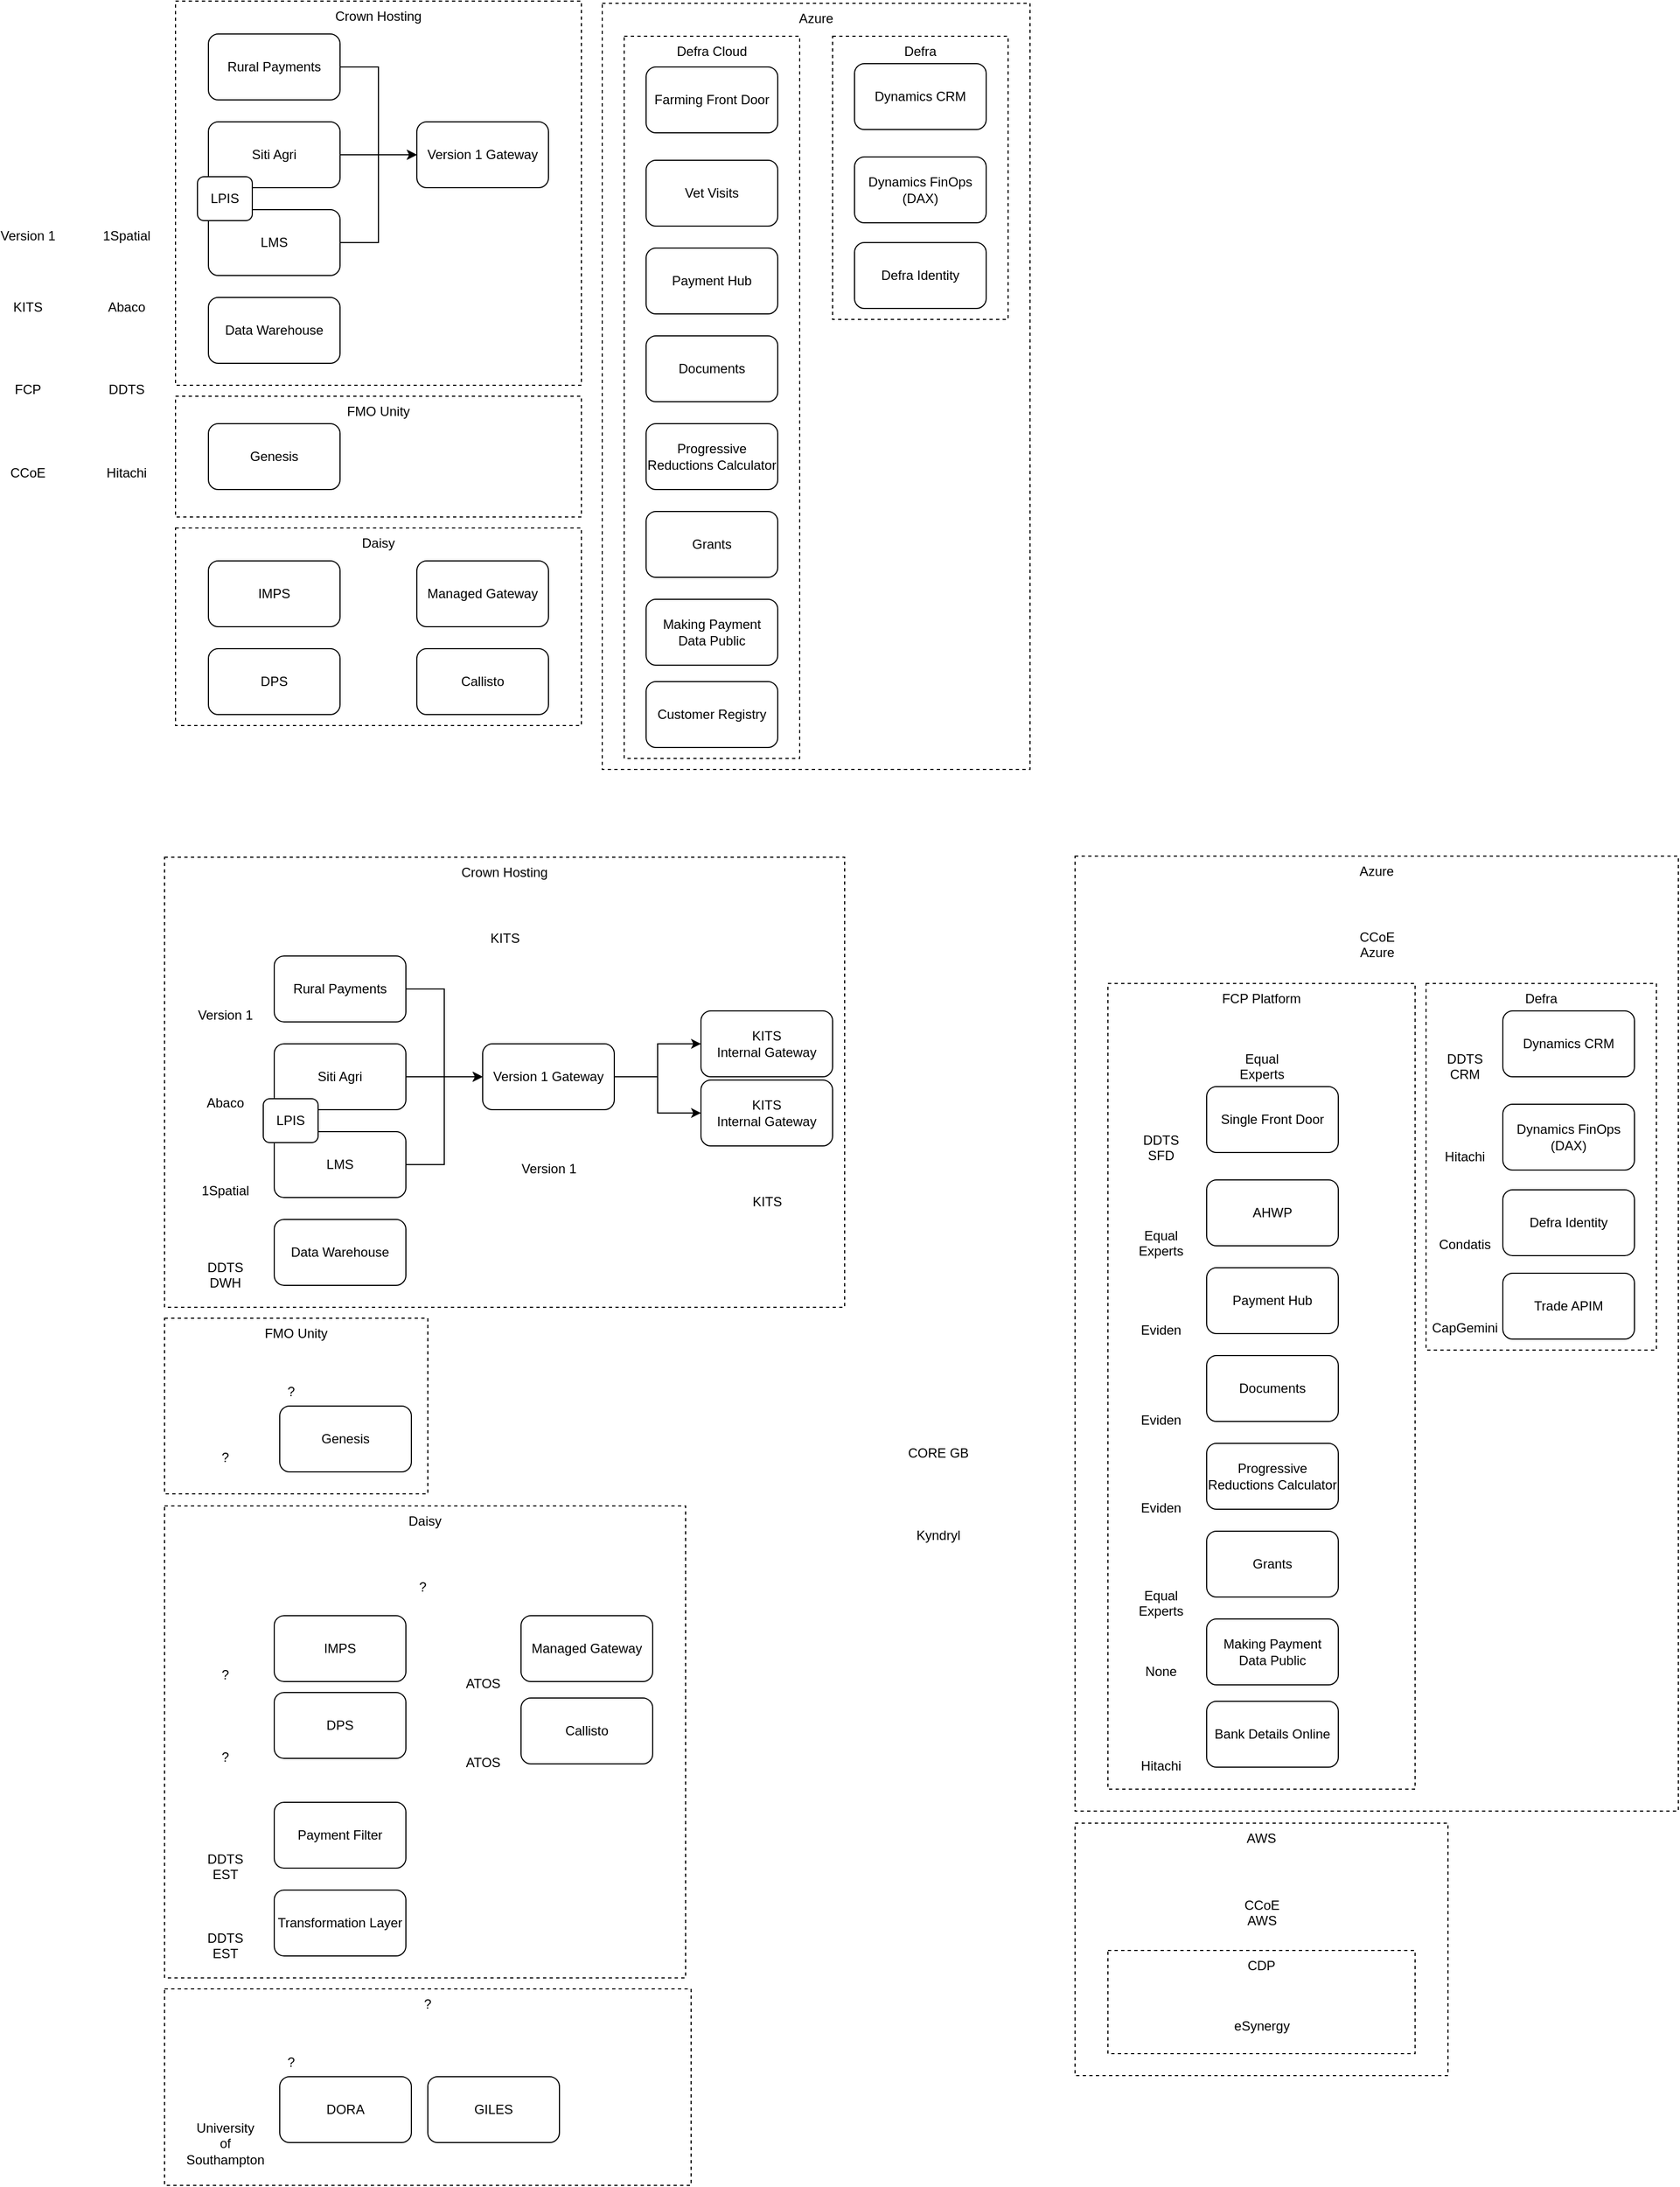 <mxfile version="25.0.3">
  <diagram name="Page-1" id="DJably2wuHrD-RC-VbBC">
    <mxGraphModel dx="2916" dy="1143" grid="1" gridSize="10" guides="1" tooltips="1" connect="1" arrows="1" fold="1" page="1" pageScale="1" pageWidth="850" pageHeight="1100" math="0" shadow="0">
      <root>
        <mxCell id="0" />
        <mxCell id="1" parent="0" />
        <mxCell id="DiMd7wmb8hvg-6CgAYnp-31" value="Azure" style="rounded=0;whiteSpace=wrap;html=1;dashed=1;verticalAlign=top;" parent="1" vertex="1">
          <mxGeometry x="479" y="52" width="390" height="698" as="geometry" />
        </mxCell>
        <mxCell id="DiMd7wmb8hvg-6CgAYnp-33" value="Defra" style="rounded=0;whiteSpace=wrap;html=1;dashed=1;verticalAlign=top;" parent="1" vertex="1">
          <mxGeometry x="689" y="82" width="160" height="258" as="geometry" />
        </mxCell>
        <mxCell id="DiMd7wmb8hvg-6CgAYnp-32" value="Defra Cloud" style="rounded=0;whiteSpace=wrap;html=1;dashed=1;verticalAlign=top;" parent="1" vertex="1">
          <mxGeometry x="499" y="82" width="160" height="658" as="geometry" />
        </mxCell>
        <mxCell id="DiMd7wmb8hvg-6CgAYnp-17" value="Daisy" style="rounded=0;whiteSpace=wrap;html=1;dashed=1;verticalAlign=top;" parent="1" vertex="1">
          <mxGeometry x="90" y="530" width="370" height="180" as="geometry" />
        </mxCell>
        <mxCell id="DiMd7wmb8hvg-6CgAYnp-11" value="Crown Hosting" style="rounded=0;whiteSpace=wrap;html=1;dashed=1;verticalAlign=top;" parent="1" vertex="1">
          <mxGeometry x="90" y="50" width="370" height="350" as="geometry" />
        </mxCell>
        <mxCell id="DiMd7wmb8hvg-6CgAYnp-13" style="edgeStyle=orthogonalEdgeStyle;rounded=0;orthogonalLoop=1;jettySize=auto;html=1;entryX=0;entryY=0.5;entryDx=0;entryDy=0;" parent="1" source="DiMd7wmb8hvg-6CgAYnp-1" target="DiMd7wmb8hvg-6CgAYnp-6" edge="1">
          <mxGeometry relative="1" as="geometry" />
        </mxCell>
        <mxCell id="DiMd7wmb8hvg-6CgAYnp-1" value="Rural Payments" style="rounded=1;whiteSpace=wrap;html=1;verticalAlign=middle;" parent="1" vertex="1">
          <mxGeometry x="120" y="80" width="120" height="60" as="geometry" />
        </mxCell>
        <mxCell id="DiMd7wmb8hvg-6CgAYnp-14" style="edgeStyle=orthogonalEdgeStyle;rounded=0;orthogonalLoop=1;jettySize=auto;html=1;entryX=0;entryY=0.5;entryDx=0;entryDy=0;" parent="1" source="DiMd7wmb8hvg-6CgAYnp-2" target="DiMd7wmb8hvg-6CgAYnp-6" edge="1">
          <mxGeometry relative="1" as="geometry" />
        </mxCell>
        <mxCell id="DiMd7wmb8hvg-6CgAYnp-2" value="Siti Agri" style="rounded=1;whiteSpace=wrap;html=1;verticalAlign=middle;" parent="1" vertex="1">
          <mxGeometry x="120" y="160" width="120" height="60" as="geometry" />
        </mxCell>
        <mxCell id="DiMd7wmb8hvg-6CgAYnp-15" style="edgeStyle=orthogonalEdgeStyle;rounded=0;orthogonalLoop=1;jettySize=auto;html=1;entryX=0;entryY=0.5;entryDx=0;entryDy=0;" parent="1" source="DiMd7wmb8hvg-6CgAYnp-3" target="DiMd7wmb8hvg-6CgAYnp-6" edge="1">
          <mxGeometry relative="1" as="geometry" />
        </mxCell>
        <mxCell id="DiMd7wmb8hvg-6CgAYnp-3" value="LMS" style="rounded=1;whiteSpace=wrap;html=1;verticalAlign=middle;" parent="1" vertex="1">
          <mxGeometry x="120" y="240" width="120" height="60" as="geometry" />
        </mxCell>
        <mxCell id="DiMd7wmb8hvg-6CgAYnp-4" value="LPIS" style="rounded=1;whiteSpace=wrap;html=1;verticalAlign=middle;" parent="1" vertex="1">
          <mxGeometry x="110" y="210" width="50" height="40" as="geometry" />
        </mxCell>
        <mxCell id="DiMd7wmb8hvg-6CgAYnp-5" value="Data Warehouse" style="rounded=1;whiteSpace=wrap;html=1;verticalAlign=middle;" parent="1" vertex="1">
          <mxGeometry x="120" y="320" width="120" height="60" as="geometry" />
        </mxCell>
        <mxCell id="DiMd7wmb8hvg-6CgAYnp-6" value="Version 1 Gateway" style="rounded=1;whiteSpace=wrap;html=1;" parent="1" vertex="1">
          <mxGeometry x="310" y="160" width="120" height="60" as="geometry" />
        </mxCell>
        <mxCell id="DiMd7wmb8hvg-6CgAYnp-7" value="Managed Gateway" style="rounded=1;whiteSpace=wrap;html=1;" parent="1" vertex="1">
          <mxGeometry x="310" y="560" width="120" height="60" as="geometry" />
        </mxCell>
        <mxCell id="DiMd7wmb8hvg-6CgAYnp-8" value="IMPS" style="rounded=1;whiteSpace=wrap;html=1;verticalAlign=middle;" parent="1" vertex="1">
          <mxGeometry x="120" y="560" width="120" height="60" as="geometry" />
        </mxCell>
        <mxCell id="DiMd7wmb8hvg-6CgAYnp-9" value="DPS" style="rounded=1;whiteSpace=wrap;html=1;verticalAlign=middle;" parent="1" vertex="1">
          <mxGeometry x="120" y="640" width="120" height="60" as="geometry" />
        </mxCell>
        <mxCell id="DiMd7wmb8hvg-6CgAYnp-16" value="FMO Unity" style="rounded=0;whiteSpace=wrap;html=1;dashed=1;verticalAlign=top;" parent="1" vertex="1">
          <mxGeometry x="90" y="410" width="370" height="110" as="geometry" />
        </mxCell>
        <mxCell id="DiMd7wmb8hvg-6CgAYnp-10" value="Genesis" style="rounded=1;whiteSpace=wrap;html=1;verticalAlign=middle;" parent="1" vertex="1">
          <mxGeometry x="120" y="435" width="120" height="60" as="geometry" />
        </mxCell>
        <mxCell id="DiMd7wmb8hvg-6CgAYnp-18" value="Callisto" style="rounded=1;whiteSpace=wrap;html=1;" parent="1" vertex="1">
          <mxGeometry x="310" y="640" width="120" height="60" as="geometry" />
        </mxCell>
        <mxCell id="DiMd7wmb8hvg-6CgAYnp-20" value="Farming Front Door" style="rounded=1;whiteSpace=wrap;html=1;verticalAlign=middle;" parent="1" vertex="1">
          <mxGeometry x="519" y="110" width="120" height="60" as="geometry" />
        </mxCell>
        <mxCell id="DiMd7wmb8hvg-6CgAYnp-22" value="Vet Visits" style="rounded=1;whiteSpace=wrap;html=1;verticalAlign=middle;" parent="1" vertex="1">
          <mxGeometry x="519" y="195" width="120" height="60" as="geometry" />
        </mxCell>
        <mxCell id="DiMd7wmb8hvg-6CgAYnp-23" value="Payment Hub" style="rounded=1;whiteSpace=wrap;html=1;verticalAlign=middle;" parent="1" vertex="1">
          <mxGeometry x="519" y="275" width="120" height="60" as="geometry" />
        </mxCell>
        <mxCell id="DiMd7wmb8hvg-6CgAYnp-24" value="Documents" style="rounded=1;whiteSpace=wrap;html=1;verticalAlign=middle;" parent="1" vertex="1">
          <mxGeometry x="519" y="355" width="120" height="60" as="geometry" />
        </mxCell>
        <mxCell id="DiMd7wmb8hvg-6CgAYnp-26" value="Progressive Reductions Calculator" style="rounded=1;whiteSpace=wrap;html=1;verticalAlign=middle;" parent="1" vertex="1">
          <mxGeometry x="519" y="435" width="120" height="60" as="geometry" />
        </mxCell>
        <mxCell id="DiMd7wmb8hvg-6CgAYnp-27" value="Grants" style="rounded=1;whiteSpace=wrap;html=1;verticalAlign=middle;" parent="1" vertex="1">
          <mxGeometry x="519" y="515" width="120" height="60" as="geometry" />
        </mxCell>
        <mxCell id="DiMd7wmb8hvg-6CgAYnp-28" value="Making Payment Data Public" style="rounded=1;whiteSpace=wrap;html=1;verticalAlign=middle;" parent="1" vertex="1">
          <mxGeometry x="519" y="595" width="120" height="60" as="geometry" />
        </mxCell>
        <mxCell id="DiMd7wmb8hvg-6CgAYnp-29" value="Dynamics CRM" style="rounded=1;whiteSpace=wrap;html=1;verticalAlign=middle;" parent="1" vertex="1">
          <mxGeometry x="709" y="107" width="120" height="60" as="geometry" />
        </mxCell>
        <mxCell id="DiMd7wmb8hvg-6CgAYnp-30" value="Dynamics FinOps (DAX)" style="rounded=1;whiteSpace=wrap;html=1;verticalAlign=middle;" parent="1" vertex="1">
          <mxGeometry x="709" y="192" width="120" height="60" as="geometry" />
        </mxCell>
        <mxCell id="DiMd7wmb8hvg-6CgAYnp-36" value="Version 1" style="shape=image;html=1;verticalAlign=top;verticalLabelPosition=bottom;labelBackgroundColor=#ffffff;imageAspect=0;aspect=fixed;image=https://cdn2.iconfinder.com/data/icons/essential-web-1-1/50/group-customers-team-contacts-family-128.png" parent="1" vertex="1">
          <mxGeometry x="-60" y="220" width="30" height="30" as="geometry" />
        </mxCell>
        <mxCell id="DiMd7wmb8hvg-6CgAYnp-37" value="KITS" style="shape=image;html=1;verticalAlign=top;verticalLabelPosition=bottom;labelBackgroundColor=#ffffff;imageAspect=0;aspect=fixed;image=https://cdn2.iconfinder.com/data/icons/essential-web-1-1/50/group-customers-team-contacts-family-128.png" parent="1" vertex="1">
          <mxGeometry x="-60" y="285" width="30" height="30" as="geometry" />
        </mxCell>
        <mxCell id="DiMd7wmb8hvg-6CgAYnp-38" value="FCP" style="shape=image;html=1;verticalAlign=top;verticalLabelPosition=bottom;labelBackgroundColor=#ffffff;imageAspect=0;aspect=fixed;image=https://cdn2.iconfinder.com/data/icons/essential-web-1-1/50/group-customers-team-contacts-family-128.png" parent="1" vertex="1">
          <mxGeometry x="-60" y="360" width="30" height="30" as="geometry" />
        </mxCell>
        <mxCell id="DiMd7wmb8hvg-6CgAYnp-39" value="CCoE" style="shape=image;html=1;verticalAlign=top;verticalLabelPosition=bottom;labelBackgroundColor=#ffffff;imageAspect=0;aspect=fixed;image=https://cdn2.iconfinder.com/data/icons/essential-web-1-1/50/group-customers-team-contacts-family-128.png" parent="1" vertex="1">
          <mxGeometry x="-60" y="436" width="30" height="30" as="geometry" />
        </mxCell>
        <mxCell id="DiMd7wmb8hvg-6CgAYnp-40" value="1Spatial" style="shape=image;html=1;verticalAlign=top;verticalLabelPosition=bottom;labelBackgroundColor=#ffffff;imageAspect=0;aspect=fixed;image=https://cdn2.iconfinder.com/data/icons/essential-web-1-1/50/group-customers-team-contacts-family-128.png" parent="1" vertex="1">
          <mxGeometry x="30" y="220" width="30" height="30" as="geometry" />
        </mxCell>
        <mxCell id="DiMd7wmb8hvg-6CgAYnp-41" value="Abaco" style="shape=image;html=1;verticalAlign=top;verticalLabelPosition=bottom;labelBackgroundColor=#ffffff;imageAspect=0;aspect=fixed;image=https://cdn2.iconfinder.com/data/icons/essential-web-1-1/50/group-customers-team-contacts-family-128.png" parent="1" vertex="1">
          <mxGeometry x="30" y="285" width="30" height="30" as="geometry" />
        </mxCell>
        <mxCell id="DiMd7wmb8hvg-6CgAYnp-42" value="DDTS" style="shape=image;html=1;verticalAlign=top;verticalLabelPosition=bottom;labelBackgroundColor=#ffffff;imageAspect=0;aspect=fixed;image=https://cdn2.iconfinder.com/data/icons/essential-web-1-1/50/group-customers-team-contacts-family-128.png" parent="1" vertex="1">
          <mxGeometry x="30" y="360" width="30" height="30" as="geometry" />
        </mxCell>
        <mxCell id="DiMd7wmb8hvg-6CgAYnp-43" value="Hitachi" style="shape=image;html=1;verticalAlign=top;verticalLabelPosition=bottom;labelBackgroundColor=#ffffff;imageAspect=0;aspect=fixed;image=https://cdn2.iconfinder.com/data/icons/essential-web-1-1/50/group-customers-team-contacts-family-128.png" parent="1" vertex="1">
          <mxGeometry x="30" y="436" width="30" height="30" as="geometry" />
        </mxCell>
        <mxCell id="DiMd7wmb8hvg-6CgAYnp-44" value="Version 1" style="shape=image;html=1;verticalAlign=top;verticalLabelPosition=bottom;labelBackgroundColor=#ffffff;imageAspect=0;aspect=fixed;image=https://cdn2.iconfinder.com/data/icons/essential-web-1-1/50/group-customers-team-contacts-family-128.png" parent="1" vertex="1">
          <mxGeometry x="-60" y="220" width="30" height="30" as="geometry" />
        </mxCell>
        <mxCell id="DiMd7wmb8hvg-6CgAYnp-46" value="Customer Registry" style="rounded=1;whiteSpace=wrap;html=1;verticalAlign=middle;" parent="1" vertex="1">
          <mxGeometry x="519" y="670" width="120" height="60" as="geometry" />
        </mxCell>
        <mxCell id="DiMd7wmb8hvg-6CgAYnp-47" value="Defra Identity" style="rounded=1;whiteSpace=wrap;html=1;verticalAlign=middle;" parent="1" vertex="1">
          <mxGeometry x="709" y="270" width="120" height="60" as="geometry" />
        </mxCell>
        <mxCell id="yvJdNRIa6-rXokFLoO46-1" value="Azure" style="rounded=0;whiteSpace=wrap;html=1;dashed=1;verticalAlign=top;" vertex="1" parent="1">
          <mxGeometry x="910" y="829" width="550" height="870" as="geometry" />
        </mxCell>
        <mxCell id="yvJdNRIa6-rXokFLoO46-2" value="Defra" style="rounded=0;whiteSpace=wrap;html=1;dashed=1;verticalAlign=top;" vertex="1" parent="1">
          <mxGeometry x="1230" y="945" width="210" height="334" as="geometry" />
        </mxCell>
        <mxCell id="yvJdNRIa6-rXokFLoO46-3" value="FCP Platform" style="rounded=0;whiteSpace=wrap;html=1;dashed=1;verticalAlign=top;" vertex="1" parent="1">
          <mxGeometry x="940" y="945" width="280" height="734" as="geometry" />
        </mxCell>
        <mxCell id="yvJdNRIa6-rXokFLoO46-4" value="Daisy" style="rounded=0;whiteSpace=wrap;html=1;dashed=1;verticalAlign=top;" vertex="1" parent="1">
          <mxGeometry x="80" y="1421" width="475" height="430" as="geometry" />
        </mxCell>
        <mxCell id="yvJdNRIa6-rXokFLoO46-5" value="Crown Hosting" style="rounded=0;whiteSpace=wrap;html=1;dashed=1;verticalAlign=top;" vertex="1" parent="1">
          <mxGeometry x="80" y="830" width="620" height="410" as="geometry" />
        </mxCell>
        <mxCell id="yvJdNRIa6-rXokFLoO46-6" style="edgeStyle=orthogonalEdgeStyle;rounded=0;orthogonalLoop=1;jettySize=auto;html=1;entryX=0;entryY=0.5;entryDx=0;entryDy=0;" edge="1" parent="1" source="yvJdNRIa6-rXokFLoO46-7" target="yvJdNRIa6-rXokFLoO46-14">
          <mxGeometry relative="1" as="geometry" />
        </mxCell>
        <mxCell id="yvJdNRIa6-rXokFLoO46-7" value="Rural Payments" style="rounded=1;whiteSpace=wrap;html=1;verticalAlign=middle;" vertex="1" parent="1">
          <mxGeometry x="180" y="920" width="120" height="60" as="geometry" />
        </mxCell>
        <mxCell id="yvJdNRIa6-rXokFLoO46-8" style="edgeStyle=orthogonalEdgeStyle;rounded=0;orthogonalLoop=1;jettySize=auto;html=1;entryX=0;entryY=0.5;entryDx=0;entryDy=0;" edge="1" parent="1" source="yvJdNRIa6-rXokFLoO46-9" target="yvJdNRIa6-rXokFLoO46-14">
          <mxGeometry relative="1" as="geometry" />
        </mxCell>
        <mxCell id="yvJdNRIa6-rXokFLoO46-9" value="Siti Agri" style="rounded=1;whiteSpace=wrap;html=1;verticalAlign=middle;" vertex="1" parent="1">
          <mxGeometry x="180" y="1000" width="120" height="60" as="geometry" />
        </mxCell>
        <mxCell id="yvJdNRIa6-rXokFLoO46-10" style="edgeStyle=orthogonalEdgeStyle;rounded=0;orthogonalLoop=1;jettySize=auto;html=1;entryX=0;entryY=0.5;entryDx=0;entryDy=0;" edge="1" parent="1" source="yvJdNRIa6-rXokFLoO46-11" target="yvJdNRIa6-rXokFLoO46-14">
          <mxGeometry relative="1" as="geometry" />
        </mxCell>
        <mxCell id="yvJdNRIa6-rXokFLoO46-11" value="LMS" style="rounded=1;whiteSpace=wrap;html=1;verticalAlign=middle;" vertex="1" parent="1">
          <mxGeometry x="180" y="1080" width="120" height="60" as="geometry" />
        </mxCell>
        <mxCell id="yvJdNRIa6-rXokFLoO46-12" value="LPIS" style="rounded=1;whiteSpace=wrap;html=1;verticalAlign=middle;" vertex="1" parent="1">
          <mxGeometry x="170" y="1050" width="50" height="40" as="geometry" />
        </mxCell>
        <mxCell id="yvJdNRIa6-rXokFLoO46-13" value="Data Warehouse" style="rounded=1;whiteSpace=wrap;html=1;verticalAlign=middle;" vertex="1" parent="1">
          <mxGeometry x="180" y="1160" width="120" height="60" as="geometry" />
        </mxCell>
        <mxCell id="yvJdNRIa6-rXokFLoO46-46" value="" style="edgeStyle=orthogonalEdgeStyle;rounded=0;orthogonalLoop=1;jettySize=auto;html=1;" edge="1" parent="1" source="yvJdNRIa6-rXokFLoO46-14" target="yvJdNRIa6-rXokFLoO46-45">
          <mxGeometry relative="1" as="geometry" />
        </mxCell>
        <mxCell id="yvJdNRIa6-rXokFLoO46-48" style="edgeStyle=orthogonalEdgeStyle;rounded=0;orthogonalLoop=1;jettySize=auto;html=1;" edge="1" parent="1" source="yvJdNRIa6-rXokFLoO46-14" target="yvJdNRIa6-rXokFLoO46-47">
          <mxGeometry relative="1" as="geometry" />
        </mxCell>
        <mxCell id="yvJdNRIa6-rXokFLoO46-14" value="Version 1 Gateway" style="rounded=1;whiteSpace=wrap;html=1;" vertex="1" parent="1">
          <mxGeometry x="370" y="1000" width="120" height="60" as="geometry" />
        </mxCell>
        <mxCell id="yvJdNRIa6-rXokFLoO46-15" value="Managed Gateway" style="rounded=1;whiteSpace=wrap;html=1;" vertex="1" parent="1">
          <mxGeometry x="405" y="1521" width="120" height="60" as="geometry" />
        </mxCell>
        <mxCell id="yvJdNRIa6-rXokFLoO46-16" value="IMPS" style="rounded=1;whiteSpace=wrap;html=1;verticalAlign=middle;" vertex="1" parent="1">
          <mxGeometry x="180" y="1521" width="120" height="60" as="geometry" />
        </mxCell>
        <mxCell id="yvJdNRIa6-rXokFLoO46-17" value="DPS" style="rounded=1;whiteSpace=wrap;html=1;verticalAlign=middle;" vertex="1" parent="1">
          <mxGeometry x="180" y="1591" width="120" height="60" as="geometry" />
        </mxCell>
        <mxCell id="yvJdNRIa6-rXokFLoO46-18" value="FMO Unity" style="rounded=0;whiteSpace=wrap;html=1;dashed=1;verticalAlign=top;" vertex="1" parent="1">
          <mxGeometry x="80" y="1250" width="240" height="160" as="geometry" />
        </mxCell>
        <mxCell id="yvJdNRIa6-rXokFLoO46-19" value="Genesis" style="rounded=1;whiteSpace=wrap;html=1;verticalAlign=middle;" vertex="1" parent="1">
          <mxGeometry x="185" y="1330" width="120" height="60" as="geometry" />
        </mxCell>
        <mxCell id="yvJdNRIa6-rXokFLoO46-20" value="Callisto" style="rounded=1;whiteSpace=wrap;html=1;" vertex="1" parent="1">
          <mxGeometry x="405" y="1596" width="120" height="60" as="geometry" />
        </mxCell>
        <mxCell id="yvJdNRIa6-rXokFLoO46-21" value="Single Front Door" style="rounded=1;whiteSpace=wrap;html=1;verticalAlign=middle;" vertex="1" parent="1">
          <mxGeometry x="1030" y="1039" width="120" height="60" as="geometry" />
        </mxCell>
        <mxCell id="yvJdNRIa6-rXokFLoO46-22" value="AHWP" style="rounded=1;whiteSpace=wrap;html=1;verticalAlign=middle;" vertex="1" parent="1">
          <mxGeometry x="1030" y="1124" width="120" height="60" as="geometry" />
        </mxCell>
        <mxCell id="yvJdNRIa6-rXokFLoO46-23" value="Payment Hub" style="rounded=1;whiteSpace=wrap;html=1;verticalAlign=middle;" vertex="1" parent="1">
          <mxGeometry x="1030" y="1204" width="120" height="60" as="geometry" />
        </mxCell>
        <mxCell id="yvJdNRIa6-rXokFLoO46-24" value="Documents" style="rounded=1;whiteSpace=wrap;html=1;verticalAlign=middle;" vertex="1" parent="1">
          <mxGeometry x="1030" y="1284" width="120" height="60" as="geometry" />
        </mxCell>
        <mxCell id="yvJdNRIa6-rXokFLoO46-25" value="Progressive Reductions Calculator" style="rounded=1;whiteSpace=wrap;html=1;verticalAlign=middle;" vertex="1" parent="1">
          <mxGeometry x="1030" y="1364" width="120" height="60" as="geometry" />
        </mxCell>
        <mxCell id="yvJdNRIa6-rXokFLoO46-26" value="Grants" style="rounded=1;whiteSpace=wrap;html=1;verticalAlign=middle;" vertex="1" parent="1">
          <mxGeometry x="1030" y="1444" width="120" height="60" as="geometry" />
        </mxCell>
        <mxCell id="yvJdNRIa6-rXokFLoO46-27" value="Making Payment Data Public" style="rounded=1;whiteSpace=wrap;html=1;verticalAlign=middle;" vertex="1" parent="1">
          <mxGeometry x="1030" y="1524" width="120" height="60" as="geometry" />
        </mxCell>
        <mxCell id="yvJdNRIa6-rXokFLoO46-28" value="Dynamics CRM" style="rounded=1;whiteSpace=wrap;html=1;verticalAlign=middle;" vertex="1" parent="1">
          <mxGeometry x="1300" y="970" width="120" height="60" as="geometry" />
        </mxCell>
        <mxCell id="yvJdNRIa6-rXokFLoO46-29" value="Dynamics FinOps (DAX)" style="rounded=1;whiteSpace=wrap;html=1;verticalAlign=middle;" vertex="1" parent="1">
          <mxGeometry x="1300" y="1055" width="120" height="60" as="geometry" />
        </mxCell>
        <mxCell id="yvJdNRIa6-rXokFLoO46-31" value="KITS" style="shape=image;html=1;verticalAlign=top;verticalLabelPosition=bottom;labelBackgroundColor=#ffffff;imageAspect=0;aspect=fixed;image=https://cdn2.iconfinder.com/data/icons/essential-web-1-1/50/group-customers-team-contacts-family-128.png" vertex="1" parent="1">
          <mxGeometry x="375" y="860" width="30" height="30" as="geometry" />
        </mxCell>
        <mxCell id="yvJdNRIa6-rXokFLoO46-34" value="1Spatial" style="shape=image;html=1;verticalAlign=top;verticalLabelPosition=bottom;labelBackgroundColor=#ffffff;imageAspect=0;aspect=fixed;image=https://cdn2.iconfinder.com/data/icons/essential-web-1-1/50/group-customers-team-contacts-family-128.png" vertex="1" parent="1">
          <mxGeometry x="120" y="1090" width="30" height="30" as="geometry" />
        </mxCell>
        <mxCell id="yvJdNRIa6-rXokFLoO46-39" value="Bank Details Online" style="rounded=1;whiteSpace=wrap;html=1;verticalAlign=middle;" vertex="1" parent="1">
          <mxGeometry x="1030" y="1599" width="120" height="60" as="geometry" />
        </mxCell>
        <mxCell id="yvJdNRIa6-rXokFLoO46-40" value="Defra Identity" style="rounded=1;whiteSpace=wrap;html=1;verticalAlign=middle;" vertex="1" parent="1">
          <mxGeometry x="1300" y="1133" width="120" height="60" as="geometry" />
        </mxCell>
        <mxCell id="yvJdNRIa6-rXokFLoO46-41" value="Version 1" style="shape=image;html=1;verticalAlign=top;verticalLabelPosition=bottom;labelBackgroundColor=#ffffff;imageAspect=0;aspect=fixed;image=https://cdn2.iconfinder.com/data/icons/essential-web-1-1/50/group-customers-team-contacts-family-128.png" vertex="1" parent="1">
          <mxGeometry x="120" y="930" width="30" height="30" as="geometry" />
        </mxCell>
        <mxCell id="yvJdNRIa6-rXokFLoO46-42" value="Version 1" style="shape=image;html=1;verticalAlign=top;verticalLabelPosition=bottom;labelBackgroundColor=#ffffff;imageAspect=0;aspect=fixed;image=https://cdn2.iconfinder.com/data/icons/essential-web-1-1/50/group-customers-team-contacts-family-128.png" vertex="1" parent="1">
          <mxGeometry x="415" y="1070" width="30" height="30" as="geometry" />
        </mxCell>
        <mxCell id="yvJdNRIa6-rXokFLoO46-43" value="Abaco" style="shape=image;html=1;verticalAlign=top;verticalLabelPosition=bottom;labelBackgroundColor=#ffffff;imageAspect=0;aspect=fixed;image=https://cdn2.iconfinder.com/data/icons/essential-web-1-1/50/group-customers-team-contacts-family-128.png" vertex="1" parent="1">
          <mxGeometry x="120" y="1010" width="30" height="30" as="geometry" />
        </mxCell>
        <mxCell id="yvJdNRIa6-rXokFLoO46-44" value="DDTS&lt;div&gt;DWH&lt;/div&gt;" style="shape=image;html=1;verticalAlign=top;verticalLabelPosition=bottom;labelBackgroundColor=#ffffff;imageAspect=0;aspect=fixed;image=https://cdn2.iconfinder.com/data/icons/essential-web-1-1/50/group-customers-team-contacts-family-128.png" vertex="1" parent="1">
          <mxGeometry x="120" y="1160" width="30" height="30" as="geometry" />
        </mxCell>
        <mxCell id="yvJdNRIa6-rXokFLoO46-45" value="KITS&lt;div&gt;Internal Gateway&lt;/div&gt;" style="rounded=1;whiteSpace=wrap;html=1;" vertex="1" parent="1">
          <mxGeometry x="569" y="970" width="120" height="60" as="geometry" />
        </mxCell>
        <mxCell id="yvJdNRIa6-rXokFLoO46-47" value="KITS&lt;div&gt;Internal Gateway&lt;/div&gt;" style="rounded=1;whiteSpace=wrap;html=1;" vertex="1" parent="1">
          <mxGeometry x="569" y="1033" width="120" height="60" as="geometry" />
        </mxCell>
        <mxCell id="yvJdNRIa6-rXokFLoO46-50" value="KITS" style="shape=image;html=1;verticalAlign=top;verticalLabelPosition=bottom;labelBackgroundColor=#ffffff;imageAspect=0;aspect=fixed;image=https://cdn2.iconfinder.com/data/icons/essential-web-1-1/50/group-customers-team-contacts-family-128.png" vertex="1" parent="1">
          <mxGeometry x="614" y="1100" width="30" height="30" as="geometry" />
        </mxCell>
        <mxCell id="yvJdNRIa6-rXokFLoO46-52" value="?" style="shape=image;html=1;verticalAlign=top;verticalLabelPosition=bottom;labelBackgroundColor=#ffffff;imageAspect=0;aspect=fixed;image=https://cdn2.iconfinder.com/data/icons/essential-web-1-1/50/group-customers-team-contacts-family-128.png" vertex="1" parent="1">
          <mxGeometry x="120" y="1333" width="30" height="30" as="geometry" />
        </mxCell>
        <mxCell id="yvJdNRIa6-rXokFLoO46-53" value="?" style="shape=image;html=1;verticalAlign=top;verticalLabelPosition=bottom;labelBackgroundColor=#ffffff;imageAspect=0;aspect=fixed;image=https://cdn2.iconfinder.com/data/icons/essential-web-1-1/50/group-customers-team-contacts-family-128.png" vertex="1" parent="1">
          <mxGeometry x="180" y="1273" width="30" height="30" as="geometry" />
        </mxCell>
        <mxCell id="yvJdNRIa6-rXokFLoO46-54" value="?" style="shape=image;html=1;verticalAlign=top;verticalLabelPosition=bottom;labelBackgroundColor=#ffffff;imageAspect=0;aspect=fixed;image=https://cdn2.iconfinder.com/data/icons/essential-web-1-1/50/group-customers-team-contacts-family-128.png" vertex="1" parent="1">
          <mxGeometry x="120" y="1531" width="30" height="30" as="geometry" />
        </mxCell>
        <mxCell id="yvJdNRIa6-rXokFLoO46-55" value="?" style="shape=image;html=1;verticalAlign=top;verticalLabelPosition=bottom;labelBackgroundColor=#ffffff;imageAspect=0;aspect=fixed;image=https://cdn2.iconfinder.com/data/icons/essential-web-1-1/50/group-customers-team-contacts-family-128.png" vertex="1" parent="1">
          <mxGeometry x="120" y="1606" width="30" height="30" as="geometry" />
        </mxCell>
        <mxCell id="yvJdNRIa6-rXokFLoO46-56" value="?" style="shape=image;html=1;verticalAlign=top;verticalLabelPosition=bottom;labelBackgroundColor=#ffffff;imageAspect=0;aspect=fixed;image=https://cdn2.iconfinder.com/data/icons/essential-web-1-1/50/group-customers-team-contacts-family-128.png" vertex="1" parent="1">
          <mxGeometry x="300" y="1451" width="30" height="30" as="geometry" />
        </mxCell>
        <mxCell id="yvJdNRIa6-rXokFLoO46-57" value="ATOS" style="shape=image;html=1;verticalAlign=top;verticalLabelPosition=bottom;labelBackgroundColor=#ffffff;imageAspect=0;aspect=fixed;image=https://cdn2.iconfinder.com/data/icons/essential-web-1-1/50/group-customers-team-contacts-family-128.png" vertex="1" parent="1">
          <mxGeometry x="355" y="1539" width="30" height="30" as="geometry" />
        </mxCell>
        <mxCell id="yvJdNRIa6-rXokFLoO46-58" value="ATOS" style="shape=image;html=1;verticalAlign=top;verticalLabelPosition=bottom;labelBackgroundColor=#ffffff;imageAspect=0;aspect=fixed;image=https://cdn2.iconfinder.com/data/icons/essential-web-1-1/50/group-customers-team-contacts-family-128.png" vertex="1" parent="1">
          <mxGeometry x="355" y="1611" width="30" height="30" as="geometry" />
        </mxCell>
        <mxCell id="yvJdNRIa6-rXokFLoO46-59" value="Payment Filter" style="rounded=1;whiteSpace=wrap;html=1;" vertex="1" parent="1">
          <mxGeometry x="180" y="1691" width="120" height="60" as="geometry" />
        </mxCell>
        <mxCell id="yvJdNRIa6-rXokFLoO46-60" value="Transformation Layer" style="rounded=1;whiteSpace=wrap;html=1;" vertex="1" parent="1">
          <mxGeometry x="180" y="1771" width="120" height="60" as="geometry" />
        </mxCell>
        <mxCell id="yvJdNRIa6-rXokFLoO46-61" value="DDTS&lt;div&gt;EST&lt;/div&gt;" style="shape=image;html=1;verticalAlign=top;verticalLabelPosition=bottom;labelBackgroundColor=#ffffff;imageAspect=0;aspect=fixed;image=https://cdn2.iconfinder.com/data/icons/essential-web-1-1/50/group-customers-team-contacts-family-128.png" vertex="1" parent="1">
          <mxGeometry x="120" y="1699" width="30" height="30" as="geometry" />
        </mxCell>
        <mxCell id="yvJdNRIa6-rXokFLoO46-62" value="DDTS&lt;div&gt;EST&lt;/div&gt;" style="shape=image;html=1;verticalAlign=top;verticalLabelPosition=bottom;labelBackgroundColor=#ffffff;imageAspect=0;aspect=fixed;image=https://cdn2.iconfinder.com/data/icons/essential-web-1-1/50/group-customers-team-contacts-family-128.png" vertex="1" parent="1">
          <mxGeometry x="120" y="1771" width="30" height="30" as="geometry" />
        </mxCell>
        <mxCell id="yvJdNRIa6-rXokFLoO46-64" value="CORE GB" style="shape=image;html=1;verticalAlign=top;verticalLabelPosition=bottom;labelBackgroundColor=#ffffff;imageAspect=0;aspect=fixed;image=https://cdn2.iconfinder.com/data/icons/essential-web-1-1/50/group-customers-team-contacts-family-128.png" vertex="1" parent="1">
          <mxGeometry x="770" y="1329" width="30" height="30" as="geometry" />
        </mxCell>
        <mxCell id="yvJdNRIa6-rXokFLoO46-65" value="Kyndryl" style="shape=image;html=1;verticalAlign=top;verticalLabelPosition=bottom;labelBackgroundColor=#ffffff;imageAspect=0;aspect=fixed;image=https://cdn2.iconfinder.com/data/icons/essential-web-1-1/50/group-customers-team-contacts-family-128.png" vertex="1" parent="1">
          <mxGeometry x="770" y="1404" width="30" height="30" as="geometry" />
        </mxCell>
        <mxCell id="yvJdNRIa6-rXokFLoO46-66" value="?" style="rounded=0;whiteSpace=wrap;html=1;dashed=1;verticalAlign=top;" vertex="1" parent="1">
          <mxGeometry x="80" y="1861" width="480" height="179" as="geometry" />
        </mxCell>
        <mxCell id="yvJdNRIa6-rXokFLoO46-67" value="DORA" style="rounded=1;whiteSpace=wrap;html=1;verticalAlign=middle;" vertex="1" parent="1">
          <mxGeometry x="185" y="1941" width="120" height="60" as="geometry" />
        </mxCell>
        <mxCell id="yvJdNRIa6-rXokFLoO46-68" value="University&lt;div&gt;of&lt;/div&gt;&lt;div&gt;Southampton&lt;/div&gt;" style="shape=image;html=1;verticalAlign=top;verticalLabelPosition=bottom;labelBackgroundColor=#ffffff;imageAspect=0;aspect=fixed;image=https://cdn2.iconfinder.com/data/icons/essential-web-1-1/50/group-customers-team-contacts-family-128.png" vertex="1" parent="1">
          <mxGeometry x="120" y="1944" width="30" height="30" as="geometry" />
        </mxCell>
        <mxCell id="yvJdNRIa6-rXokFLoO46-69" value="?" style="shape=image;html=1;verticalAlign=top;verticalLabelPosition=bottom;labelBackgroundColor=#ffffff;imageAspect=0;aspect=fixed;image=https://cdn2.iconfinder.com/data/icons/essential-web-1-1/50/group-customers-team-contacts-family-128.png" vertex="1" parent="1">
          <mxGeometry x="180" y="1884" width="30" height="30" as="geometry" />
        </mxCell>
        <mxCell id="yvJdNRIa6-rXokFLoO46-70" value="GILES" style="rounded=1;whiteSpace=wrap;html=1;verticalAlign=middle;" vertex="1" parent="1">
          <mxGeometry x="320" y="1941" width="120" height="60" as="geometry" />
        </mxCell>
        <mxCell id="yvJdNRIa6-rXokFLoO46-71" value="CCoE&lt;div&gt;Azure&lt;/div&gt;" style="shape=image;html=1;verticalAlign=top;verticalLabelPosition=bottom;labelBackgroundColor=#ffffff;imageAspect=0;aspect=fixed;image=https://cdn2.iconfinder.com/data/icons/essential-web-1-1/50/group-customers-team-contacts-family-128.png" vertex="1" parent="1">
          <mxGeometry x="1170" y="859" width="30" height="30" as="geometry" />
        </mxCell>
        <mxCell id="yvJdNRIa6-rXokFLoO46-72" value="DDTS&lt;div&gt;SFD&lt;/div&gt;" style="shape=image;html=1;verticalAlign=top;verticalLabelPosition=bottom;labelBackgroundColor=#ffffff;imageAspect=0;aspect=fixed;image=https://cdn2.iconfinder.com/data/icons/essential-web-1-1/50/group-customers-team-contacts-family-128.png" vertex="1" parent="1">
          <mxGeometry x="973" y="1044" width="30" height="30" as="geometry" />
        </mxCell>
        <mxCell id="yvJdNRIa6-rXokFLoO46-73" value="Equal&lt;div&gt;Experts&lt;/div&gt;" style="shape=image;html=1;verticalAlign=top;verticalLabelPosition=bottom;labelBackgroundColor=#ffffff;imageAspect=0;aspect=fixed;image=https://cdn2.iconfinder.com/data/icons/essential-web-1-1/50/group-customers-team-contacts-family-128.png" vertex="1" parent="1">
          <mxGeometry x="973" y="1131" width="30" height="30" as="geometry" />
        </mxCell>
        <mxCell id="yvJdNRIa6-rXokFLoO46-74" value="Eviden" style="shape=image;html=1;verticalAlign=top;verticalLabelPosition=bottom;labelBackgroundColor=#ffffff;imageAspect=0;aspect=fixed;image=https://cdn2.iconfinder.com/data/icons/essential-web-1-1/50/group-customers-team-contacts-family-128.png" vertex="1" parent="1">
          <mxGeometry x="973" y="1217" width="30" height="30" as="geometry" />
        </mxCell>
        <mxCell id="yvJdNRIa6-rXokFLoO46-75" value="Eviden" style="shape=image;html=1;verticalAlign=top;verticalLabelPosition=bottom;labelBackgroundColor=#ffffff;imageAspect=0;aspect=fixed;image=https://cdn2.iconfinder.com/data/icons/essential-web-1-1/50/group-customers-team-contacts-family-128.png" vertex="1" parent="1">
          <mxGeometry x="973" y="1299" width="30" height="30" as="geometry" />
        </mxCell>
        <mxCell id="yvJdNRIa6-rXokFLoO46-76" value="Eviden" style="shape=image;html=1;verticalAlign=top;verticalLabelPosition=bottom;labelBackgroundColor=#ffffff;imageAspect=0;aspect=fixed;image=https://cdn2.iconfinder.com/data/icons/essential-web-1-1/50/group-customers-team-contacts-family-128.png" vertex="1" parent="1">
          <mxGeometry x="973" y="1379" width="30" height="30" as="geometry" />
        </mxCell>
        <mxCell id="yvJdNRIa6-rXokFLoO46-77" value="Equal&lt;div&gt;Experts&lt;/div&gt;" style="shape=image;html=1;verticalAlign=top;verticalLabelPosition=bottom;labelBackgroundColor=#ffffff;imageAspect=0;aspect=fixed;image=https://cdn2.iconfinder.com/data/icons/essential-web-1-1/50/group-customers-team-contacts-family-128.png" vertex="1" parent="1">
          <mxGeometry x="973" y="1459" width="30" height="30" as="geometry" />
        </mxCell>
        <mxCell id="yvJdNRIa6-rXokFLoO46-78" value="None" style="shape=image;html=1;verticalAlign=top;verticalLabelPosition=bottom;labelBackgroundColor=#ffffff;imageAspect=0;aspect=fixed;image=https://cdn2.iconfinder.com/data/icons/essential-web-1-1/50/group-customers-team-contacts-family-128.png" vertex="1" parent="1">
          <mxGeometry x="973" y="1528" width="30" height="30" as="geometry" />
        </mxCell>
        <mxCell id="yvJdNRIa6-rXokFLoO46-79" value="Hitachi" style="shape=image;html=1;verticalAlign=top;verticalLabelPosition=bottom;labelBackgroundColor=#ffffff;imageAspect=0;aspect=fixed;image=https://cdn2.iconfinder.com/data/icons/essential-web-1-1/50/group-customers-team-contacts-family-128.png" vertex="1" parent="1">
          <mxGeometry x="973" y="1614" width="30" height="30" as="geometry" />
        </mxCell>
        <mxCell id="yvJdNRIa6-rXokFLoO46-80" value="Equal&lt;div&gt;Experts&lt;/div&gt;" style="shape=image;html=1;verticalAlign=top;verticalLabelPosition=bottom;labelBackgroundColor=#ffffff;imageAspect=0;aspect=fixed;image=https://cdn2.iconfinder.com/data/icons/essential-web-1-1/50/group-customers-team-contacts-family-128.png" vertex="1" parent="1">
          <mxGeometry x="1065" y="970" width="30" height="30" as="geometry" />
        </mxCell>
        <mxCell id="yvJdNRIa6-rXokFLoO46-81" value="DDTS&lt;div&gt;CRM&lt;/div&gt;" style="shape=image;html=1;verticalAlign=top;verticalLabelPosition=bottom;labelBackgroundColor=#ffffff;imageAspect=0;aspect=fixed;image=https://cdn2.iconfinder.com/data/icons/essential-web-1-1/50/group-customers-team-contacts-family-128.png" vertex="1" parent="1">
          <mxGeometry x="1250" y="970" width="30" height="30" as="geometry" />
        </mxCell>
        <mxCell id="yvJdNRIa6-rXokFLoO46-82" value="Hitachi" style="shape=image;html=1;verticalAlign=top;verticalLabelPosition=bottom;labelBackgroundColor=#ffffff;imageAspect=0;aspect=fixed;image=https://cdn2.iconfinder.com/data/icons/essential-web-1-1/50/group-customers-team-contacts-family-128.png" vertex="1" parent="1">
          <mxGeometry x="1250" y="1059" width="30" height="30" as="geometry" />
        </mxCell>
        <mxCell id="yvJdNRIa6-rXokFLoO46-83" value="Condatis" style="shape=image;html=1;verticalAlign=top;verticalLabelPosition=bottom;labelBackgroundColor=#ffffff;imageAspect=0;aspect=fixed;image=https://cdn2.iconfinder.com/data/icons/essential-web-1-1/50/group-customers-team-contacts-family-128.png" vertex="1" parent="1">
          <mxGeometry x="1250" y="1139" width="30" height="30" as="geometry" />
        </mxCell>
        <mxCell id="yvJdNRIa6-rXokFLoO46-84" value="Trade APIM" style="rounded=1;whiteSpace=wrap;html=1;verticalAlign=middle;" vertex="1" parent="1">
          <mxGeometry x="1300" y="1209" width="120" height="60" as="geometry" />
        </mxCell>
        <mxCell id="yvJdNRIa6-rXokFLoO46-85" value="CapGemini" style="shape=image;html=1;verticalAlign=top;verticalLabelPosition=bottom;labelBackgroundColor=#ffffff;imageAspect=0;aspect=fixed;image=https://cdn2.iconfinder.com/data/icons/essential-web-1-1/50/group-customers-team-contacts-family-128.png" vertex="1" parent="1">
          <mxGeometry x="1250" y="1215" width="30" height="30" as="geometry" />
        </mxCell>
        <mxCell id="yvJdNRIa6-rXokFLoO46-89" value="AWS" style="rounded=0;whiteSpace=wrap;html=1;dashed=1;verticalAlign=top;" vertex="1" parent="1">
          <mxGeometry x="910" y="1710" width="340" height="230" as="geometry" />
        </mxCell>
        <mxCell id="yvJdNRIa6-rXokFLoO46-91" value="CDP" style="rounded=0;whiteSpace=wrap;html=1;dashed=1;verticalAlign=top;" vertex="1" parent="1">
          <mxGeometry x="940" y="1826" width="280" height="94" as="geometry" />
        </mxCell>
        <mxCell id="yvJdNRIa6-rXokFLoO46-103" value="CCoE&lt;div&gt;AWS&lt;/div&gt;" style="shape=image;html=1;verticalAlign=top;verticalLabelPosition=bottom;labelBackgroundColor=#ffffff;imageAspect=0;aspect=fixed;image=https://cdn2.iconfinder.com/data/icons/essential-web-1-1/50/group-customers-team-contacts-family-128.png" vertex="1" parent="1">
          <mxGeometry x="1065" y="1741" width="30" height="30" as="geometry" />
        </mxCell>
        <mxCell id="yvJdNRIa6-rXokFLoO46-112" value="eSynergy" style="shape=image;html=1;verticalAlign=top;verticalLabelPosition=bottom;labelBackgroundColor=#ffffff;imageAspect=0;aspect=fixed;image=https://cdn2.iconfinder.com/data/icons/essential-web-1-1/50/group-customers-team-contacts-family-128.png" vertex="1" parent="1">
          <mxGeometry x="1065" y="1851" width="30" height="30" as="geometry" />
        </mxCell>
      </root>
    </mxGraphModel>
  </diagram>
</mxfile>
